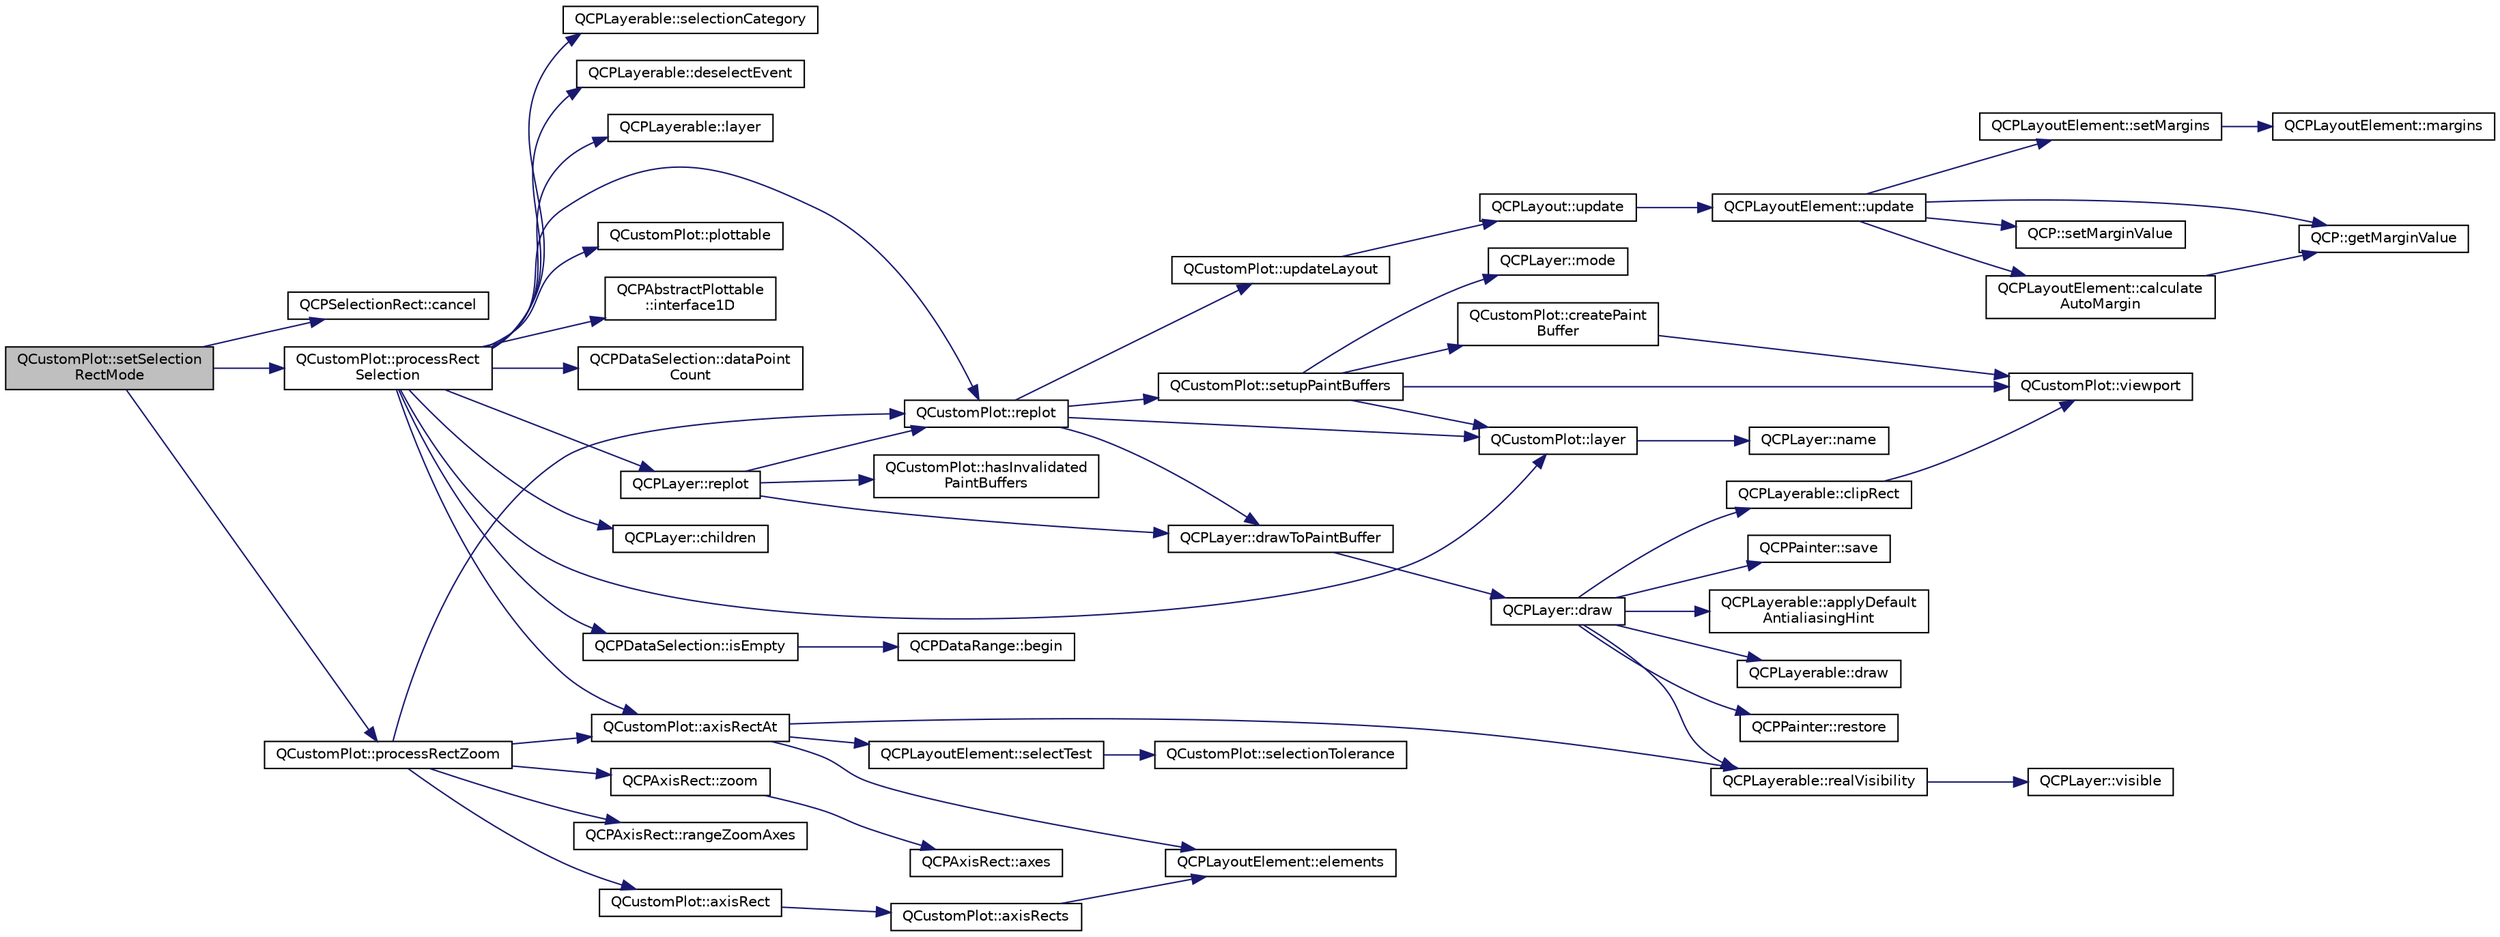 digraph "QCustomPlot::setSelectionRectMode"
{
  edge [fontname="Helvetica",fontsize="10",labelfontname="Helvetica",labelfontsize="10"];
  node [fontname="Helvetica",fontsize="10",shape=record];
  rankdir="LR";
  Node1359 [label="QCustomPlot::setSelection\lRectMode",height=0.2,width=0.4,color="black", fillcolor="grey75", style="filled", fontcolor="black"];
  Node1359 -> Node1360 [color="midnightblue",fontsize="10",style="solid",fontname="Helvetica"];
  Node1360 [label="QCPSelectionRect::cancel",height=0.2,width=0.4,color="black", fillcolor="white", style="filled",URL="$class_q_c_p_selection_rect.html#af67bc58f4f5ce9a4dc420b9c42de235a"];
  Node1359 -> Node1361 [color="midnightblue",fontsize="10",style="solid",fontname="Helvetica"];
  Node1361 [label="QCustomPlot::processRect\lSelection",height=0.2,width=0.4,color="black", fillcolor="white", style="filled",URL="$class_q_custom_plot.html#ac10849411e1d0e858ea7f29c8ade364c"];
  Node1361 -> Node1362 [color="midnightblue",fontsize="10",style="solid",fontname="Helvetica"];
  Node1362 [label="QCustomPlot::axisRectAt",height=0.2,width=0.4,color="black", fillcolor="white", style="filled",URL="$class_q_custom_plot.html#a4a08842fc3e9ba6bed83aa410c5c5ba5"];
  Node1362 -> Node1363 [color="midnightblue",fontsize="10",style="solid",fontname="Helvetica"];
  Node1363 [label="QCPLayoutElement::elements",height=0.2,width=0.4,color="black", fillcolor="white", style="filled",URL="$class_q_c_p_layout_element.html#a76dec8cb31e498994a944d7647a43309"];
  Node1362 -> Node1364 [color="midnightblue",fontsize="10",style="solid",fontname="Helvetica"];
  Node1364 [label="QCPLayerable::realVisibility",height=0.2,width=0.4,color="black", fillcolor="white", style="filled",URL="$class_q_c_p_layerable.html#ab054e88f15d485defcb95e7376f119e7"];
  Node1364 -> Node1365 [color="midnightblue",fontsize="10",style="solid",fontname="Helvetica"];
  Node1365 [label="QCPLayer::visible",height=0.2,width=0.4,color="black", fillcolor="white", style="filled",URL="$class_q_c_p_layer.html#ad1cc2d6b32d2abb33c7f449b964e068c"];
  Node1362 -> Node1366 [color="midnightblue",fontsize="10",style="solid",fontname="Helvetica"];
  Node1366 [label="QCPLayoutElement::selectTest",height=0.2,width=0.4,color="black", fillcolor="white", style="filled",URL="$class_q_c_p_layout_element.html#ae97f483cccedadbf18ea4525ef240ee4"];
  Node1366 -> Node1367 [color="midnightblue",fontsize="10",style="solid",fontname="Helvetica"];
  Node1367 [label="QCustomPlot::selectionTolerance",height=0.2,width=0.4,color="black", fillcolor="white", style="filled",URL="$class_q_custom_plot.html#a5441d11013afeaf4b8f2ea06e8624a25"];
  Node1361 -> Node1368 [color="midnightblue",fontsize="10",style="solid",fontname="Helvetica"];
  Node1368 [label="QCustomPlot::plottable",height=0.2,width=0.4,color="black", fillcolor="white", style="filled",URL="$class_q_custom_plot.html#adea38bdc660da9412ba69fb939031567"];
  Node1361 -> Node1369 [color="midnightblue",fontsize="10",style="solid",fontname="Helvetica"];
  Node1369 [label="QCPAbstractPlottable\l::interface1D",height=0.2,width=0.4,color="black", fillcolor="white", style="filled",URL="$class_q_c_p_abstract_plottable.html#a81fd9fd5c4f429c074785e2eb238a8e7"];
  Node1361 -> Node1370 [color="midnightblue",fontsize="10",style="solid",fontname="Helvetica"];
  Node1370 [label="QCPDataSelection::isEmpty",height=0.2,width=0.4,color="black", fillcolor="white", style="filled",URL="$class_q_c_p_data_selection.html#a7f7526b475998dc0c3d6c376b24736c9"];
  Node1370 -> Node1371 [color="midnightblue",fontsize="10",style="solid",fontname="Helvetica"];
  Node1371 [label="QCPDataRange::begin",height=0.2,width=0.4,color="black", fillcolor="white", style="filled",URL="$class_q_c_p_data_range.html#ae76d7eba9defdfafcd0fc41096793129"];
  Node1361 -> Node1372 [color="midnightblue",fontsize="10",style="solid",fontname="Helvetica"];
  Node1372 [label="QCPDataSelection::dataPoint\lCount",height=0.2,width=0.4,color="black", fillcolor="white", style="filled",URL="$class_q_c_p_data_selection.html#ac9e74dd294778aa799216c3435c9c4f0"];
  Node1361 -> Node1373 [color="midnightblue",fontsize="10",style="solid",fontname="Helvetica"];
  Node1373 [label="QCustomPlot::layer",height=0.2,width=0.4,color="black", fillcolor="white", style="filled",URL="$class_q_custom_plot.html#a0a96244e7773b242ef23c32b7bdfb159"];
  Node1373 -> Node1374 [color="midnightblue",fontsize="10",style="solid",fontname="Helvetica"];
  Node1374 [label="QCPLayer::name",height=0.2,width=0.4,color="black", fillcolor="white", style="filled",URL="$class_q_c_p_layer.html#a37806f662b50b588fb1029a14fc5ef50"];
  Node1361 -> Node1375 [color="midnightblue",fontsize="10",style="solid",fontname="Helvetica"];
  Node1375 [label="QCPLayer::children",height=0.2,width=0.4,color="black", fillcolor="white", style="filled",URL="$class_q_c_p_layer.html#a183b90941fc78f0b136edd77c5fb6966"];
  Node1361 -> Node1376 [color="midnightblue",fontsize="10",style="solid",fontname="Helvetica"];
  Node1376 [label="QCPLayerable::selectionCategory",height=0.2,width=0.4,color="black", fillcolor="white", style="filled",URL="$class_q_c_p_layerable.html#a908c9edda761886f33893be326dab77d"];
  Node1361 -> Node1377 [color="midnightblue",fontsize="10",style="solid",fontname="Helvetica"];
  Node1377 [label="QCPLayerable::deselectEvent",height=0.2,width=0.4,color="black", fillcolor="white", style="filled",URL="$class_q_c_p_layerable.html#ae546370644a5551c76af739afc008bee"];
  Node1361 -> Node1378 [color="midnightblue",fontsize="10",style="solid",fontname="Helvetica"];
  Node1378 [label="QCustomPlot::replot",height=0.2,width=0.4,color="black", fillcolor="white", style="filled",URL="$class_q_custom_plot.html#aa4bfe7d70dbe67e81d877819b75ab9af"];
  Node1378 -> Node1379 [color="midnightblue",fontsize="10",style="solid",fontname="Helvetica"];
  Node1379 [label="QCustomPlot::updateLayout",height=0.2,width=0.4,color="black", fillcolor="white", style="filled",URL="$class_q_custom_plot.html#a6e6693e2c249f65437382ffd93405e04"];
  Node1379 -> Node1380 [color="midnightblue",fontsize="10",style="solid",fontname="Helvetica"];
  Node1380 [label="QCPLayout::update",height=0.2,width=0.4,color="black", fillcolor="white", style="filled",URL="$class_q_c_p_layout.html#a48ecc9c98ea90b547c3e27a931a8f7bd"];
  Node1380 -> Node1381 [color="midnightblue",fontsize="10",style="solid",fontname="Helvetica"];
  Node1381 [label="QCPLayoutElement::update",height=0.2,width=0.4,color="black", fillcolor="white", style="filled",URL="$class_q_c_p_layout_element.html#a929c2ec62e0e0e1d8418eaa802e2af9b"];
  Node1381 -> Node1382 [color="midnightblue",fontsize="10",style="solid",fontname="Helvetica"];
  Node1382 [label="QCP::setMarginValue",height=0.2,width=0.4,color="black", fillcolor="white", style="filled",URL="$namespace_q_c_p.html#afbf6e3084c108f2bb4372107945ee82f"];
  Node1381 -> Node1383 [color="midnightblue",fontsize="10",style="solid",fontname="Helvetica"];
  Node1383 [label="QCPLayoutElement::calculate\lAutoMargin",height=0.2,width=0.4,color="black", fillcolor="white", style="filled",URL="$class_q_c_p_layout_element.html#a005c9f0fe84bc1591a2cf2c46fd477b4"];
  Node1383 -> Node1384 [color="midnightblue",fontsize="10",style="solid",fontname="Helvetica"];
  Node1384 [label="QCP::getMarginValue",height=0.2,width=0.4,color="black", fillcolor="white", style="filled",URL="$namespace_q_c_p.html#a23a2679d3495c444acc26acc61e35b5b"];
  Node1381 -> Node1384 [color="midnightblue",fontsize="10",style="solid",fontname="Helvetica"];
  Node1381 -> Node1385 [color="midnightblue",fontsize="10",style="solid",fontname="Helvetica"];
  Node1385 [label="QCPLayoutElement::setMargins",height=0.2,width=0.4,color="black", fillcolor="white", style="filled",URL="$class_q_c_p_layout_element.html#a8f450b1f3f992ad576fce2c63d8b79cf"];
  Node1385 -> Node1386 [color="midnightblue",fontsize="10",style="solid",fontname="Helvetica"];
  Node1386 [label="QCPLayoutElement::margins",height=0.2,width=0.4,color="black", fillcolor="white", style="filled",URL="$class_q_c_p_layout_element.html#af4ac9450aa2d60863bf3a8ea0c940c9d"];
  Node1378 -> Node1387 [color="midnightblue",fontsize="10",style="solid",fontname="Helvetica"];
  Node1387 [label="QCustomPlot::setupPaintBuffers",height=0.2,width=0.4,color="black", fillcolor="white", style="filled",URL="$class_q_custom_plot.html#a2685341f7242c3882f4cc5e379308d71"];
  Node1387 -> Node1388 [color="midnightblue",fontsize="10",style="solid",fontname="Helvetica"];
  Node1388 [label="QCustomPlot::createPaint\lBuffer",height=0.2,width=0.4,color="black", fillcolor="white", style="filled",URL="$class_q_custom_plot.html#a943b57596a1adf7f0e75c3b50e407ae6"];
  Node1388 -> Node1389 [color="midnightblue",fontsize="10",style="solid",fontname="Helvetica"];
  Node1389 [label="QCustomPlot::viewport",height=0.2,width=0.4,color="black", fillcolor="white", style="filled",URL="$class_q_custom_plot.html#a19842409b18f556b256d05e97fffc670"];
  Node1387 -> Node1373 [color="midnightblue",fontsize="10",style="solid",fontname="Helvetica"];
  Node1387 -> Node1390 [color="midnightblue",fontsize="10",style="solid",fontname="Helvetica"];
  Node1390 [label="QCPLayer::mode",height=0.2,width=0.4,color="black", fillcolor="white", style="filled",URL="$class_q_c_p_layer.html#a44ae50b011b19f3dd46a38d8e2e2c1b6"];
  Node1387 -> Node1389 [color="midnightblue",fontsize="10",style="solid",fontname="Helvetica"];
  Node1378 -> Node1373 [color="midnightblue",fontsize="10",style="solid",fontname="Helvetica"];
  Node1378 -> Node1391 [color="midnightblue",fontsize="10",style="solid",fontname="Helvetica"];
  Node1391 [label="QCPLayer::drawToPaintBuffer",height=0.2,width=0.4,color="black", fillcolor="white", style="filled",URL="$class_q_c_p_layer.html#a4a8e0a86f31462299e7fc8e8158dd2c6"];
  Node1391 -> Node1392 [color="midnightblue",fontsize="10",style="solid",fontname="Helvetica"];
  Node1392 [label="QCPLayer::draw",height=0.2,width=0.4,color="black", fillcolor="white", style="filled",URL="$class_q_c_p_layer.html#ab831a99c8d30b15ec4533ca341e8813b"];
  Node1392 -> Node1364 [color="midnightblue",fontsize="10",style="solid",fontname="Helvetica"];
  Node1392 -> Node1393 [color="midnightblue",fontsize="10",style="solid",fontname="Helvetica"];
  Node1393 [label="QCPPainter::save",height=0.2,width=0.4,color="black", fillcolor="white", style="filled",URL="$class_q_c_p_painter.html#a8fd6821ee6fecbfa04444c9062912abd"];
  Node1392 -> Node1394 [color="midnightblue",fontsize="10",style="solid",fontname="Helvetica"];
  Node1394 [label="QCPLayerable::clipRect",height=0.2,width=0.4,color="black", fillcolor="white", style="filled",URL="$class_q_c_p_layerable.html#acbcfc9ecc75433747b1978a77b1864b3"];
  Node1394 -> Node1389 [color="midnightblue",fontsize="10",style="solid",fontname="Helvetica"];
  Node1392 -> Node1395 [color="midnightblue",fontsize="10",style="solid",fontname="Helvetica"];
  Node1395 [label="QCPLayerable::applyDefault\lAntialiasingHint",height=0.2,width=0.4,color="black", fillcolor="white", style="filled",URL="$class_q_c_p_layerable.html#afdf83ddc6a265cbf4c89fe99d3d93473"];
  Node1392 -> Node1396 [color="midnightblue",fontsize="10",style="solid",fontname="Helvetica"];
  Node1396 [label="QCPLayerable::draw",height=0.2,width=0.4,color="black", fillcolor="white", style="filled",URL="$class_q_c_p_layerable.html#aecf2f7087482d4b6a78cb2770e5ed12d"];
  Node1392 -> Node1397 [color="midnightblue",fontsize="10",style="solid",fontname="Helvetica"];
  Node1397 [label="QCPPainter::restore",height=0.2,width=0.4,color="black", fillcolor="white", style="filled",URL="$class_q_c_p_painter.html#a64908e6298d5bbd83457dc987cc3a022"];
  Node1361 -> Node1398 [color="midnightblue",fontsize="10",style="solid",fontname="Helvetica"];
  Node1398 [label="QCPLayerable::layer",height=0.2,width=0.4,color="black", fillcolor="white", style="filled",URL="$class_q_c_p_layerable.html#a5ff4862e8c784c9f5986dbc1533ba2a4"];
  Node1361 -> Node1399 [color="midnightblue",fontsize="10",style="solid",fontname="Helvetica"];
  Node1399 [label="QCPLayer::replot",height=0.2,width=0.4,color="black", fillcolor="white", style="filled",URL="$class_q_c_p_layer.html#adefd53b6db02f470151c416f42e37180"];
  Node1399 -> Node1400 [color="midnightblue",fontsize="10",style="solid",fontname="Helvetica"];
  Node1400 [label="QCustomPlot::hasInvalidated\lPaintBuffers",height=0.2,width=0.4,color="black", fillcolor="white", style="filled",URL="$class_q_custom_plot.html#ad452b582348c8e99462d83fe1cd0279b"];
  Node1399 -> Node1391 [color="midnightblue",fontsize="10",style="solid",fontname="Helvetica"];
  Node1399 -> Node1378 [color="midnightblue",fontsize="10",style="solid",fontname="Helvetica"];
  Node1359 -> Node1401 [color="midnightblue",fontsize="10",style="solid",fontname="Helvetica"];
  Node1401 [label="QCustomPlot::processRectZoom",height=0.2,width=0.4,color="black", fillcolor="white", style="filled",URL="$class_q_custom_plot.html#a5508a207dcc279f316142f96d984bba3"];
  Node1401 -> Node1402 [color="midnightblue",fontsize="10",style="solid",fontname="Helvetica"];
  Node1402 [label="QCustomPlot::axisRect",height=0.2,width=0.4,color="black", fillcolor="white", style="filled",URL="$class_q_custom_plot.html#ae5eefcb5f6ca26689b1fd4f6e25b42f9"];
  Node1402 -> Node1403 [color="midnightblue",fontsize="10",style="solid",fontname="Helvetica"];
  Node1403 [label="QCustomPlot::axisRects",height=0.2,width=0.4,color="black", fillcolor="white", style="filled",URL="$class_q_custom_plot.html#a12af771429e2d7e313c8c5d5fca068fe"];
  Node1403 -> Node1363 [color="midnightblue",fontsize="10",style="solid",fontname="Helvetica"];
  Node1401 -> Node1362 [color="midnightblue",fontsize="10",style="solid",fontname="Helvetica"];
  Node1401 -> Node1404 [color="midnightblue",fontsize="10",style="solid",fontname="Helvetica"];
  Node1404 [label="QCPAxisRect::rangeZoomAxes",height=0.2,width=0.4,color="black", fillcolor="white", style="filled",URL="$class_q_c_p_axis_rect.html#a86aac0f435f209d60dacd22cda10c104"];
  Node1401 -> Node1405 [color="midnightblue",fontsize="10",style="solid",fontname="Helvetica"];
  Node1405 [label="QCPAxisRect::zoom",height=0.2,width=0.4,color="black", fillcolor="white", style="filled",URL="$class_q_c_p_axis_rect.html#a5fc8460564e81dcc2a9343dc8bc1fe67"];
  Node1405 -> Node1406 [color="midnightblue",fontsize="10",style="solid",fontname="Helvetica"];
  Node1406 [label="QCPAxisRect::axes",height=0.2,width=0.4,color="black", fillcolor="white", style="filled",URL="$class_q_c_p_axis_rect.html#a11657b8faebe9677180860e8057ede26"];
  Node1401 -> Node1378 [color="midnightblue",fontsize="10",style="solid",fontname="Helvetica"];
}
